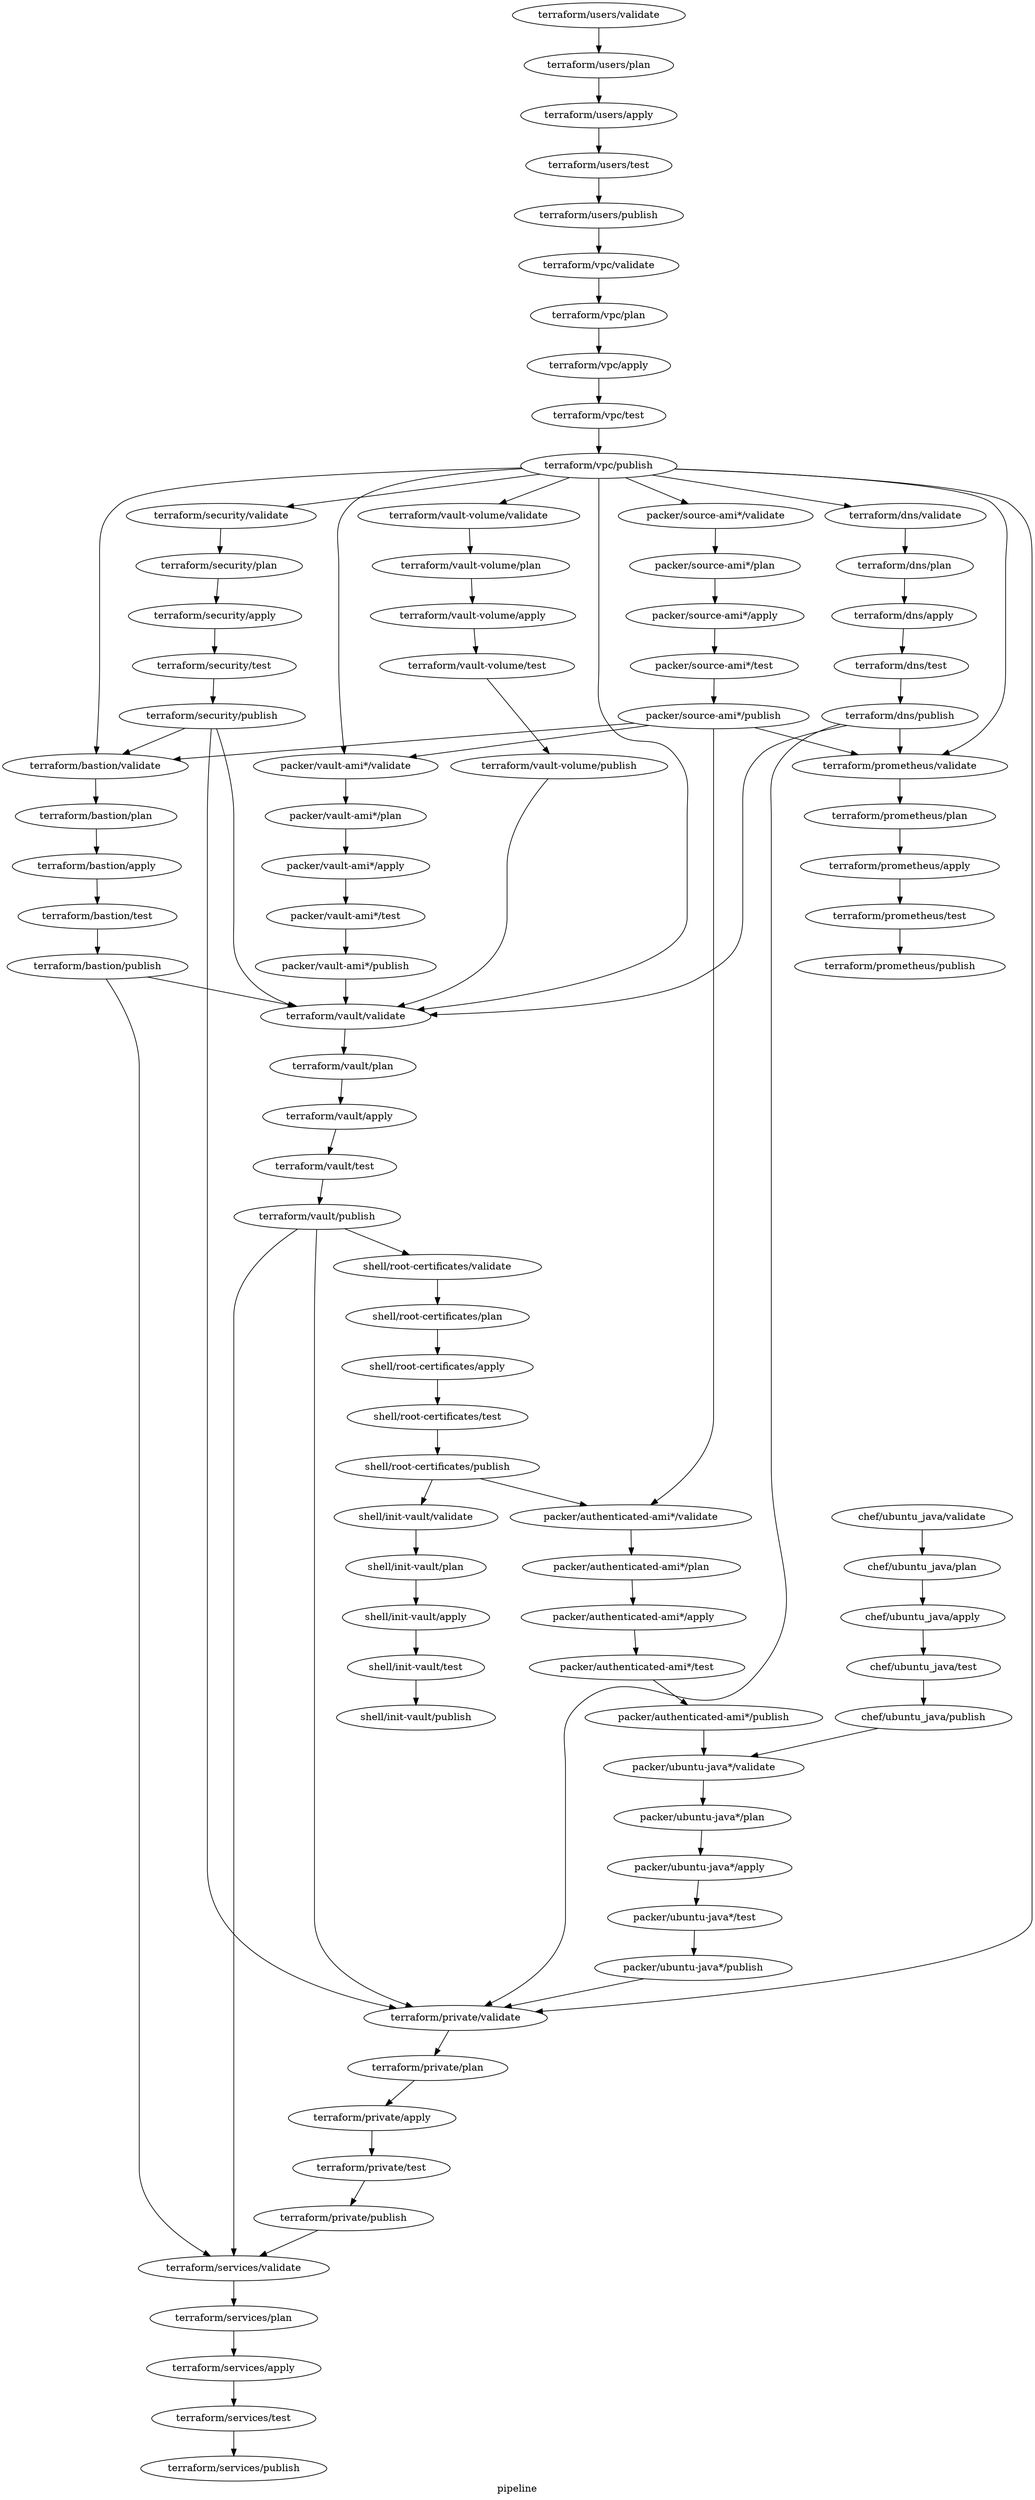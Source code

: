 digraph "G" {
label="pipeline";
"packer/ubuntu-java*/test";
"terraform/vault-volume/validate";
"terraform/prometheus/plan";
"shell/init-vault/publish";
"shell/init-vault/test";
"terraform/services/publish";
"terraform/services/apply";
"terraform/services/validate";
"terraform/private/validate";
"packer/authenticated-ami*/test";
"terraform/users/apply";
"terraform/users/validate";
"shell/init-vault/apply";
"terraform/vpc/publish";
"chef/ubuntu_java/test";
"terraform/bastion/apply";
"packer/vault-ami*/publish";
"terraform/vault-volume/apply";
"terraform/private/plan";
"terraform/vpc/plan";
"terraform/dns/publish";
"terraform/services/plan";
"terraform/security/apply";
"shell/init-vault/validate";
"terraform/prometheus/test";
"packer/authenticated-ami*/plan";
"terraform/vault/apply";
"chef/ubuntu_java/publish";
"terraform/vault/validate";
"packer/source-ami*/plan";
"terraform/vault-volume/test";
"terraform/prometheus/validate";
"chef/ubuntu_java/plan";
"terraform/vault-volume/plan";
"packer/vault-ami*/apply";
"packer/ubuntu-java*/validate";
"packer/source-ami*/apply";
"terraform/bastion/publish";
"packer/source-ami*/publish";
"terraform/users/plan";
"terraform/bastion/test";
"shell/root-certificates/plan";
"shell/root-certificates/validate";
"terraform/services/test";
"shell/root-certificates/publish";
"terraform/prometheus/apply";
"terraform/prometheus/publish";
"packer/ubuntu-java*/plan";
"packer/authenticated-ami*/apply";
"packer/ubuntu-java*/publish";
"terraform/dns/plan";
"terraform/security/validate";
"terraform/private/test";
"packer/source-ami*/validate";
"terraform/private/publish";
"terraform/vpc/validate";
"terraform/dns/apply";
"terraform/vault/test";
"terraform/dns/test";
"terraform/security/publish";
"terraform/vault/publish";
"terraform/bastion/validate";
"terraform/dns/validate";
"terraform/vpc/apply";
"shell/root-certificates/apply";
"shell/init-vault/plan";
"terraform/users/test";
"packer/vault-ami*/validate";
"packer/ubuntu-java*/apply";
"terraform/bastion/plan";
"packer/authenticated-ami*/publish";
"packer/authenticated-ami*/validate";
"terraform/private/apply";
"packer/vault-ami*/plan";
"chef/ubuntu_java/apply";
"terraform/vpc/test";
"terraform/security/plan";
"terraform/vault/plan";
"terraform/users/publish";
"terraform/vault-volume/publish";
"packer/source-ami*/test";
"terraform/security/test";
"shell/root-certificates/test";
"packer/vault-ami*/test";
"chef/ubuntu_java/validate";
"packer/ubuntu-java*/test" -> "packer/ubuntu-java*/publish"  [key=0];
"terraform/vault-volume/validate" -> "terraform/vault-volume/plan"  [key=0];
"terraform/prometheus/plan" -> "terraform/prometheus/apply"  [key=0];
"shell/init-vault/test" -> "shell/init-vault/publish"  [key=0];
"terraform/services/apply" -> "terraform/services/test"  [key=0];
"terraform/services/validate" -> "terraform/services/plan"  [key=0];
"terraform/private/validate" -> "terraform/private/plan"  [key=0];
"packer/authenticated-ami*/test" -> "packer/authenticated-ami*/publish"  [key=0];
"terraform/users/apply" -> "terraform/users/test"  [key=0];
"terraform/users/validate" -> "terraform/users/plan"  [key=0];
"shell/init-vault/apply" -> "shell/init-vault/test"  [key=0];
"terraform/vpc/publish" -> "terraform/vault-volume/validate"  [key=0];
"terraform/vpc/publish" -> "terraform/prometheus/validate"  [key=0];
"terraform/vpc/publish" -> "packer/source-ami*/validate"  [key=0];
"terraform/vpc/publish" -> "terraform/security/validate"  [key=0];
"terraform/vpc/publish" -> "terraform/vault/validate"  [key=0];
"terraform/vpc/publish" -> "terraform/private/validate"  [key=0];
"terraform/vpc/publish" -> "terraform/dns/validate"  [key=0];
"terraform/vpc/publish" -> "terraform/bastion/validate"  [key=0];
"terraform/vpc/publish" -> "packer/vault-ami*/validate"  [key=0];
"chef/ubuntu_java/test" -> "chef/ubuntu_java/publish"  [key=0];
"terraform/bastion/apply" -> "terraform/bastion/test"  [key=0];
"packer/vault-ami*/publish" -> "terraform/vault/validate"  [key=0];
"terraform/vault-volume/apply" -> "terraform/vault-volume/test"  [key=0];
"terraform/private/plan" -> "terraform/private/apply"  [key=0];
"terraform/vpc/plan" -> "terraform/vpc/apply"  [key=0];
"terraform/dns/publish" -> "terraform/vault/validate"  [key=0];
"terraform/dns/publish" -> "terraform/private/validate"  [key=0];
"terraform/dns/publish" -> "terraform/prometheus/validate"  [key=0];
"terraform/services/plan" -> "terraform/services/apply"  [key=0];
"terraform/security/apply" -> "terraform/security/test"  [key=0];
"shell/init-vault/validate" -> "shell/init-vault/plan"  [key=0];
"terraform/prometheus/test" -> "terraform/prometheus/publish"  [key=0];
"packer/authenticated-ami*/plan" -> "packer/authenticated-ami*/apply"  [key=0];
"terraform/vault/apply" -> "terraform/vault/test"  [key=0];
"chef/ubuntu_java/publish" -> "packer/ubuntu-java*/validate"  [key=0];
"terraform/vault/validate" -> "terraform/vault/plan"  [key=0];
"packer/source-ami*/plan" -> "packer/source-ami*/apply"  [key=0];
"terraform/vault-volume/test" -> "terraform/vault-volume/publish"  [key=0];
"terraform/prometheus/validate" -> "terraform/prometheus/plan"  [key=0];
"chef/ubuntu_java/plan" -> "chef/ubuntu_java/apply"  [key=0];
"terraform/vault-volume/plan" -> "terraform/vault-volume/apply"  [key=0];
"packer/vault-ami*/apply" -> "packer/vault-ami*/test"  [key=0];
"packer/ubuntu-java*/validate" -> "packer/ubuntu-java*/plan"  [key=0];
"packer/source-ami*/apply" -> "packer/source-ami*/test"  [key=0];
"terraform/bastion/publish" -> "terraform/vault/validate"  [key=0];
"terraform/bastion/publish" -> "terraform/services/validate"  [key=0];
"packer/source-ami*/publish" -> "packer/authenticated-ami*/validate"  [key=0];
"packer/source-ami*/publish" -> "terraform/prometheus/validate"  [key=0];
"packer/source-ami*/publish" -> "packer/vault-ami*/validate"  [key=0];
"packer/source-ami*/publish" -> "terraform/bastion/validate"  [key=0];
"terraform/users/plan" -> "terraform/users/apply"  [key=0];
"terraform/bastion/test" -> "terraform/bastion/publish"  [key=0];
"shell/root-certificates/plan" -> "shell/root-certificates/apply"  [key=0];
"shell/root-certificates/validate" -> "shell/root-certificates/plan"  [key=0];
"terraform/services/test" -> "terraform/services/publish"  [key=0];
"shell/root-certificates/publish" -> "shell/init-vault/validate"  [key=0];
"shell/root-certificates/publish" -> "packer/authenticated-ami*/validate"  [key=0];
"terraform/prometheus/apply" -> "terraform/prometheus/test"  [key=0];
"packer/ubuntu-java*/plan" -> "packer/ubuntu-java*/apply"  [key=0];
"packer/authenticated-ami*/apply" -> "packer/authenticated-ami*/test"  [key=0];
"packer/ubuntu-java*/publish" -> "terraform/private/validate"  [key=0];
"terraform/dns/plan" -> "terraform/dns/apply"  [key=0];
"terraform/security/validate" -> "terraform/security/plan"  [key=0];
"terraform/private/test" -> "terraform/private/publish"  [key=0];
"packer/source-ami*/validate" -> "packer/source-ami*/plan"  [key=0];
"terraform/private/publish" -> "terraform/services/validate"  [key=0];
"terraform/vpc/validate" -> "terraform/vpc/plan"  [key=0];
"terraform/dns/apply" -> "terraform/dns/test"  [key=0];
"terraform/vault/test" -> "terraform/vault/publish"  [key=0];
"terraform/dns/test" -> "terraform/dns/publish"  [key=0];
"terraform/security/publish" -> "terraform/vault/validate"  [key=0];
"terraform/security/publish" -> "terraform/private/validate"  [key=0];
"terraform/security/publish" -> "terraform/bastion/validate"  [key=0];
"terraform/vault/publish" -> "shell/root-certificates/validate"  [key=0];
"terraform/vault/publish" -> "terraform/private/validate"  [key=0];
"terraform/vault/publish" -> "terraform/services/validate"  [key=0];
"terraform/bastion/validate" -> "terraform/bastion/plan"  [key=0];
"terraform/dns/validate" -> "terraform/dns/plan"  [key=0];
"terraform/vpc/apply" -> "terraform/vpc/test"  [key=0];
"shell/root-certificates/apply" -> "shell/root-certificates/test"  [key=0];
"shell/init-vault/plan" -> "shell/init-vault/apply"  [key=0];
"terraform/users/test" -> "terraform/users/publish"  [key=0];
"packer/vault-ami*/validate" -> "packer/vault-ami*/plan"  [key=0];
"packer/ubuntu-java*/apply" -> "packer/ubuntu-java*/test"  [key=0];
"terraform/bastion/plan" -> "terraform/bastion/apply"  [key=0];
"packer/authenticated-ami*/publish" -> "packer/ubuntu-java*/validate"  [key=0];
"packer/authenticated-ami*/validate" -> "packer/authenticated-ami*/plan"  [key=0];
"terraform/private/apply" -> "terraform/private/test"  [key=0];
"packer/vault-ami*/plan" -> "packer/vault-ami*/apply"  [key=0];
"chef/ubuntu_java/apply" -> "chef/ubuntu_java/test"  [key=0];
"terraform/vpc/test" -> "terraform/vpc/publish"  [key=0];
"terraform/security/plan" -> "terraform/security/apply"  [key=0];
"terraform/vault/plan" -> "terraform/vault/apply"  [key=0];
"terraform/users/publish" -> "terraform/vpc/validate"  [key=0];
"terraform/vault-volume/publish" -> "terraform/vault/validate"  [key=0];
"packer/source-ami*/test" -> "packer/source-ami*/publish"  [key=0];
"terraform/security/test" -> "terraform/security/publish"  [key=0];
"shell/root-certificates/test" -> "shell/root-certificates/publish"  [key=0];
"packer/vault-ami*/test" -> "packer/vault-ami*/publish"  [key=0];
"chef/ubuntu_java/validate" -> "chef/ubuntu_java/plan"  [key=0];
}
